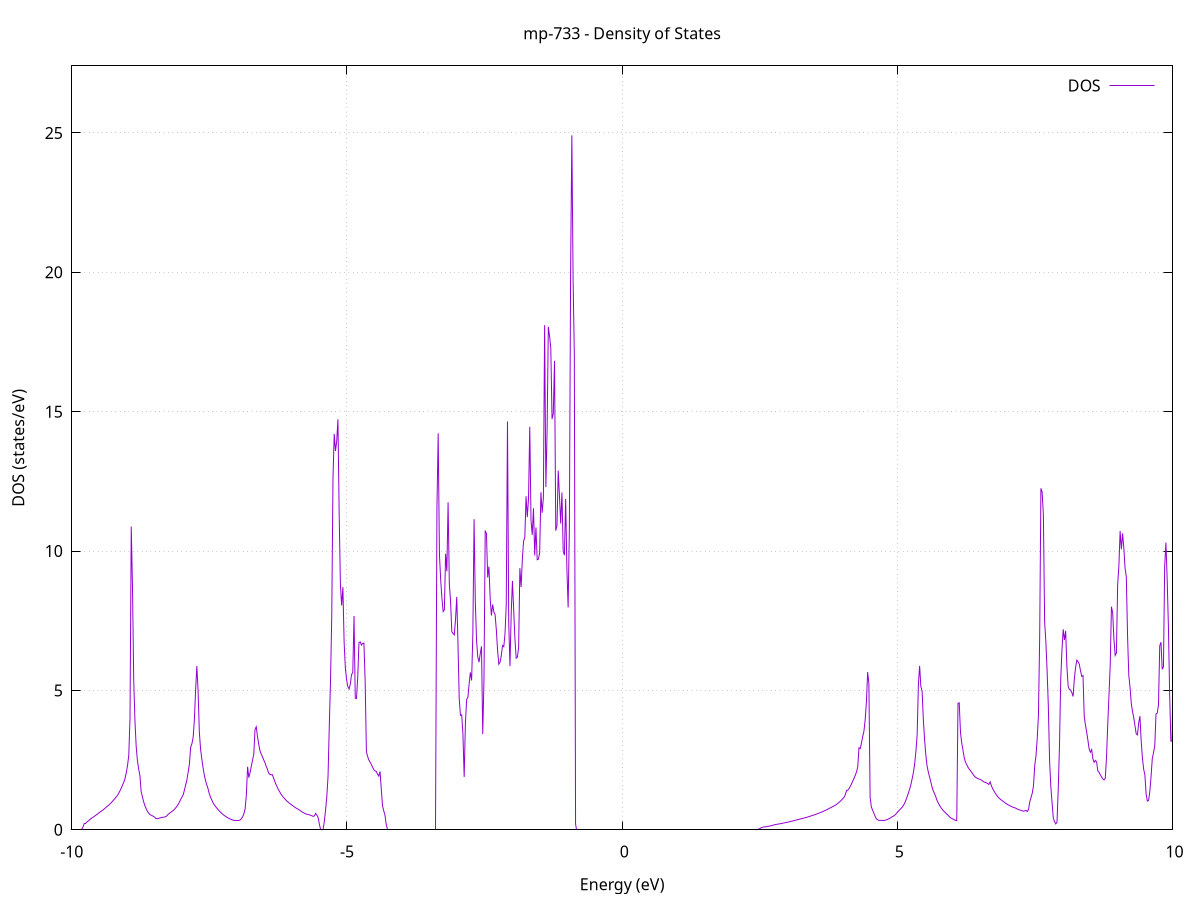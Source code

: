set title 'mp-733 - Density of States'
set xlabel 'Energy (eV)'
set ylabel 'DOS (states/eV)'
set grid
set xrange [-10:10]
set yrange [0:27.404]
set xzeroaxis lt -1
set terminal png size 800,600
set output 'mp-733_dos_gnuplot.png'
plot '-' using 1:2 with lines title 'DOS'
-26.078100 0.000000
-26.055600 0.000000
-26.033100 0.000000
-26.010600 0.000000
-25.988100 0.000000
-25.965600 0.000000
-25.943200 0.000000
-25.920700 0.000000
-25.898200 0.000000
-25.875700 0.000000
-25.853200 0.000000
-25.830700 0.000000
-25.808200 0.000000
-25.785700 0.000000
-25.763200 0.000000
-25.740800 0.000000
-25.718300 0.000000
-25.695800 0.000000
-25.673300 0.000000
-25.650800 0.000000
-25.628300 0.000000
-25.605800 0.000000
-25.583300 0.000000
-25.560900 0.000000
-25.538400 0.000000
-25.515900 0.000000
-25.493400 0.000000
-25.470900 0.000000
-25.448400 0.000000
-25.425900 0.000000
-25.403400 0.000000
-25.380900 0.000000
-25.358500 0.000000
-25.336000 0.000000
-25.313500 0.000000
-25.291000 0.000000
-25.268500 0.000000
-25.246000 0.000000
-25.223500 0.000000
-25.201000 0.000000
-25.178600 0.000000
-25.156100 0.000000
-25.133600 0.000000
-25.111100 0.000000
-25.088600 0.000000
-25.066100 0.000000
-25.043600 0.000000
-25.021100 0.000000
-24.998700 0.000000
-24.976200 0.000000
-24.953700 0.000000
-24.931200 0.000000
-24.908700 0.000000
-24.886200 0.000000
-24.863700 0.000000
-24.841200 0.000000
-24.818700 0.000000
-24.796300 0.000000
-24.773800 0.000000
-24.751300 0.000000
-24.728800 0.000000
-24.706300 0.000000
-24.683800 0.000000
-24.661300 0.000000
-24.638800 0.000000
-24.616400 0.000000
-24.593900 0.000000
-24.571400 0.000000
-24.548900 0.000000
-24.526400 0.000000
-24.503900 0.000000
-24.481400 0.000000
-24.458900 0.000000
-24.436400 0.000000
-24.414000 0.000000
-24.391500 0.000000
-24.369000 0.000000
-24.346500 0.000000
-24.324000 0.000000
-24.301500 0.000000
-24.279000 0.000000
-24.256500 0.000000
-24.234100 0.000000
-24.211600 0.000000
-24.189100 0.000000
-24.166600 0.000000
-24.144100 0.000000
-24.121600 0.000000
-24.099100 0.000000
-24.076600 0.000000
-24.054200 0.000000
-24.031700 442.647600
-24.009200 17.570200
-23.986700 29.011900
-23.964200 18.487600
-23.941700 9.175500
-23.919200 56.290500
-23.896700 16.304900
-23.874200 6.606600
-23.851800 29.076000
-23.829300 22.797300
-23.806800 10.382300
-23.784300 203.435500
-23.761800 91.160300
-23.739300 0.000000
-23.716800 0.000000
-23.694300 0.000000
-23.671900 57.936400
-23.649400 245.310800
-23.626900 108.009800
-23.604400 0.000000
-23.581900 0.000000
-23.559400 0.000000
-23.536900 0.000000
-23.514400 0.000000
-23.491900 0.000000
-23.469500 0.000000
-23.447000 0.000000
-23.424500 0.000000
-23.402000 0.000000
-23.379500 0.000000
-23.357000 0.000000
-23.334500 0.000000
-23.312000 0.000000
-23.289600 0.000000
-23.267100 0.000000
-23.244600 0.000000
-23.222100 0.000000
-23.199600 0.000000
-23.177100 0.000000
-23.154600 0.000000
-23.132100 0.000000
-23.109700 0.000000
-23.087200 0.000000
-23.064700 0.000000
-23.042200 0.000000
-23.019700 0.000000
-22.997200 0.000000
-22.974700 0.000000
-22.952200 0.000000
-22.929700 0.000000
-22.907300 0.000000
-22.884800 0.000000
-22.862300 0.000000
-22.839800 0.000000
-22.817300 0.000000
-22.794800 0.000000
-22.772300 0.000000
-22.749800 0.000000
-22.727400 0.000000
-22.704900 0.000000
-22.682400 0.000000
-22.659900 0.000000
-22.637400 0.000000
-22.614900 0.000000
-22.592400 0.000000
-22.569900 0.000000
-22.547400 0.000000
-22.525000 0.000000
-22.502500 0.000000
-22.480000 0.000000
-22.457500 0.000000
-22.435000 0.000000
-22.412500 0.000000
-22.390000 0.000000
-22.367500 0.000000
-22.345100 0.000000
-22.322600 0.000000
-22.300100 0.000000
-22.277600 0.000000
-22.255100 0.000000
-22.232600 0.000000
-22.210100 0.000000
-22.187600 0.000000
-22.165200 0.000000
-22.142700 0.000000
-22.120200 0.000000
-22.097700 0.000000
-22.075200 0.000000
-22.052700 0.000000
-22.030200 0.000000
-22.007700 0.000000
-21.985200 0.000000
-21.962800 0.000000
-21.940300 0.000000
-21.917800 0.000000
-21.895300 0.000000
-21.872800 0.000000
-21.850300 0.000000
-21.827800 0.000000
-21.805300 0.000000
-21.782900 0.000000
-21.760400 0.000000
-21.737900 0.000000
-21.715400 0.000000
-21.692900 0.000000
-21.670400 0.000000
-21.647900 0.000000
-21.625400 0.000000
-21.602900 0.000000
-21.580500 0.000000
-21.558000 0.000000
-21.535500 0.000000
-21.513000 0.000000
-21.490500 0.000000
-21.468000 0.000000
-21.445500 0.000000
-21.423000 0.000000
-21.400600 0.000000
-21.378100 0.000000
-21.355600 0.000000
-21.333100 0.000000
-21.310600 0.000000
-21.288100 0.000000
-21.265600 0.000000
-21.243100 0.000000
-21.220600 0.000000
-21.198200 0.000000
-21.175700 0.000000
-21.153200 0.000000
-21.130700 0.000000
-21.108200 0.000000
-21.085700 0.000000
-21.063200 0.000000
-21.040700 0.000000
-21.018300 0.000000
-20.995800 0.000000
-20.973300 0.000000
-20.950800 0.000000
-20.928300 0.000000
-20.905800 0.000000
-20.883300 0.000000
-20.860800 0.000000
-20.838400 0.000000
-20.815900 0.000000
-20.793400 0.000000
-20.770900 0.000000
-20.748400 0.000000
-20.725900 0.000000
-20.703400 0.000000
-20.680900 0.000000
-20.658400 0.000000
-20.636000 0.000000
-20.613500 0.000000
-20.591000 0.000000
-20.568500 0.000000
-20.546000 0.000000
-20.523500 0.000000
-20.501000 0.000000
-20.478500 0.000000
-20.456100 0.000000
-20.433600 0.000000
-20.411100 0.000000
-20.388600 0.000000
-20.366100 0.000000
-20.343600 0.000000
-20.321100 0.000000
-20.298600 0.000000
-20.276100 0.000000
-20.253700 0.000000
-20.231200 0.000000
-20.208700 0.000000
-20.186200 0.000000
-20.163700 0.000000
-20.141200 0.000000
-20.118700 0.000000
-20.096200 0.000000
-20.073800 0.000000
-20.051300 0.000000
-20.028800 0.000000
-20.006300 0.000000
-19.983800 0.000000
-19.961300 0.000000
-19.938800 0.000000
-19.916300 0.000000
-19.893900 0.000000
-19.871400 0.000000
-19.848900 0.000000
-19.826400 0.000000
-19.803900 0.000000
-19.781400 0.000000
-19.758900 0.000000
-19.736400 0.000000
-19.713900 0.000000
-19.691500 0.000000
-19.669000 0.000000
-19.646500 0.000000
-19.624000 0.000000
-19.601500 0.000000
-19.579000 0.000000
-19.556500 0.000000
-19.534000 0.000000
-19.511600 0.000000
-19.489100 0.000000
-19.466600 0.000000
-19.444100 0.005200
-19.421600 0.413000
-19.399100 0.526300
-19.376600 0.732000
-19.354100 0.863100
-19.331600 0.959100
-19.309200 1.084100
-19.286700 1.219900
-19.264200 1.318200
-19.241700 1.415900
-19.219200 1.514900
-19.196700 1.638400
-19.174200 1.768700
-19.151700 1.881900
-19.129300 1.993900
-19.106800 2.127900
-19.084300 2.272600
-19.061800 2.428700
-19.039300 2.604200
-19.016800 2.820200
-18.994300 3.257000
-18.971800 3.527600
-18.949400 3.817000
-18.926900 4.280300
-18.904400 4.888200
-18.881900 6.909500
-18.859400 6.744400
-18.836900 7.564800
-18.814400 9.106800
-18.791900 5.798000
-18.769400 3.457800
-18.747000 1.493300
-18.724500 1.048800
-18.702000 0.862300
-18.679500 0.813000
-18.657000 0.838900
-18.634500 0.895000
-18.612000 0.958700
-18.589500 1.050100
-18.567100 1.172700
-18.544600 1.305500
-18.522100 1.454400
-18.499600 1.650000
-18.477100 1.944800
-18.454600 2.291200
-18.432100 2.827400
-18.409600 3.319000
-18.387100 4.044000
-18.364700 5.268000
-18.342200 7.876400
-18.319700 11.648100
-18.297200 7.197000
-18.274700 4.633100
-18.252200 3.628700
-18.229700 3.083800
-18.207200 2.385400
-18.184800 2.028500
-18.162300 1.746300
-18.139800 1.492800
-18.117300 1.290200
-18.094800 1.165100
-18.072300 1.081100
-18.049800 0.977500
-18.027300 0.841900
-18.004900 0.772600
-17.982400 0.701200
-17.959900 0.661300
-17.937400 0.656500
-17.914900 0.688200
-17.892400 1.010200
-17.869900 1.134700
-17.847400 1.464700
-17.824900 2.061000
-17.802500 3.931500
-17.780000 5.283700
-17.757500 11.260600
-17.735000 13.403800
-17.712500 5.889500
-17.690000 4.236000
-17.667500 3.529100
-17.645000 3.044100
-17.622600 2.666800
-17.600100 2.416200
-17.577600 2.223700
-17.555100 2.054500
-17.532600 1.897600
-17.510100 1.766200
-17.487600 1.664100
-17.465100 1.565800
-17.442600 1.470200
-17.420200 1.379700
-17.397700 1.295200
-17.375200 1.212600
-17.352700 1.133300
-17.330200 1.061900
-17.307700 1.008400
-17.285200 0.972200
-17.262700 0.905300
-17.240300 0.854000
-17.217800 0.787300
-17.195300 0.755100
-17.172800 7.562900
-17.150300 39.274800
-17.127800 20.082500
-17.105300 29.170300
-17.082800 42.255000
-17.060300 22.277200
-17.037900 25.360400
-17.015400 25.715200
-16.992900 21.921400
-16.970400 11.256300
-16.947900 5.421800
-16.925400 2.464900
-16.902900 0.000000
-16.880400 0.000000
-16.858000 0.000000
-16.835500 0.000000
-16.813000 0.000000
-16.790500 0.000000
-16.768000 0.000000
-16.745500 0.000000
-16.723000 0.000000
-16.700500 0.000000
-16.678100 0.000000
-16.655600 0.000000
-16.633100 0.000000
-16.610600 0.000000
-16.588100 0.000000
-16.565600 0.000000
-16.543100 0.000000
-16.520600 0.000000
-16.498100 0.000000
-16.475700 0.000000
-16.453200 0.000000
-16.430700 0.000000
-16.408200 0.000000
-16.385700 0.000000
-16.363200 0.000000
-16.340700 0.000000
-16.318200 0.000000
-16.295800 0.000000
-16.273300 0.000000
-16.250800 0.000000
-16.228300 0.000000
-16.205800 0.000000
-16.183300 0.000000
-16.160800 0.000000
-16.138300 0.000000
-16.115800 0.000000
-16.093400 0.000000
-16.070900 0.000000
-16.048400 0.000000
-16.025900 0.000000
-16.003400 0.000000
-15.980900 0.000000
-15.958400 0.000000
-15.935900 0.000000
-15.913500 0.000000
-15.891000 0.000000
-15.868500 0.000000
-15.846000 0.000000
-15.823500 0.000000
-15.801000 0.000000
-15.778500 0.000000
-15.756000 0.000000
-15.733600 0.000000
-15.711100 0.000000
-15.688600 0.000000
-15.666100 0.000000
-15.643600 0.000000
-15.621100 0.000000
-15.598600 0.000000
-15.576100 0.000000
-15.553600 0.000000
-15.531200 0.000000
-15.508700 0.000000
-15.486200 0.000000
-15.463700 0.000000
-15.441200 0.000000
-15.418700 0.000000
-15.396200 0.000000
-15.373700 0.000000
-15.351300 0.000000
-15.328800 0.000000
-15.306300 0.000000
-15.283800 0.000000
-15.261300 0.000000
-15.238800 0.000000
-15.216300 0.000000
-15.193800 0.000000
-15.171300 0.000000
-15.148900 0.000000
-15.126400 0.000000
-15.103900 0.000000
-15.081400 0.000000
-15.058900 0.000000
-15.036400 0.000000
-15.013900 0.000000
-14.991400 0.000000
-14.969000 0.000000
-14.946500 0.000000
-14.924000 0.000000
-14.901500 0.000000
-14.879000 0.000000
-14.856500 0.000000
-14.834000 0.000000
-14.811500 0.000000
-14.789100 0.000000
-14.766600 0.000000
-14.744100 0.000000
-14.721600 0.000000
-14.699100 0.000000
-14.676600 0.000000
-14.654100 0.000000
-14.631600 0.000000
-14.609100 0.000000
-14.586700 0.000000
-14.564200 0.000000
-14.541700 0.000000
-14.519200 0.000000
-14.496700 0.000000
-14.474200 0.000000
-14.451700 0.000000
-14.429200 0.000000
-14.406800 0.000000
-14.384300 0.000000
-14.361800 0.000000
-14.339300 0.000000
-14.316800 0.000000
-14.294300 0.000000
-14.271800 0.000000
-14.249300 0.000000
-14.226800 0.000000
-14.204400 0.000000
-14.181900 0.000000
-14.159400 0.000000
-14.136900 0.000000
-14.114400 0.000000
-14.091900 0.000000
-14.069400 0.000000
-14.046900 0.000000
-14.024500 0.000000
-14.002000 0.000000
-13.979500 0.000000
-13.957000 0.000000
-13.934500 0.000000
-13.912000 0.000000
-13.889500 0.000000
-13.867000 0.000000
-13.844500 0.000000
-13.822100 0.000000
-13.799600 0.000000
-13.777100 0.000000
-13.754600 0.000000
-13.732100 0.000000
-13.709600 0.000000
-13.687100 0.000000
-13.664600 0.000000
-13.642200 0.000000
-13.619700 0.000000
-13.597200 0.000000
-13.574700 0.000000
-13.552200 0.000000
-13.529700 0.000000
-13.507200 0.000000
-13.484700 0.000000
-13.462300 0.000000
-13.439800 0.000000
-13.417300 0.000000
-13.394800 0.000000
-13.372300 0.000000
-13.349800 0.000000
-13.327300 0.000000
-13.304800 0.000000
-13.282300 0.000000
-13.259900 0.000000
-13.237400 0.000000
-13.214900 0.000000
-13.192400 0.000000
-13.169900 0.000000
-13.147400 0.000000
-13.124900 0.000000
-13.102400 0.000000
-13.080000 0.000000
-13.057500 0.000000
-13.035000 0.000000
-13.012500 0.000000
-12.990000 0.000000
-12.967500 0.000000
-12.945000 0.000000
-12.922500 0.000000
-12.900000 0.000000
-12.877600 0.000000
-12.855100 0.000000
-12.832600 0.000000
-12.810100 0.000000
-12.787600 0.000000
-12.765100 0.000000
-12.742600 0.000000
-12.720100 0.000000
-12.697700 0.000000
-12.675200 0.000000
-12.652700 0.000000
-12.630200 0.000000
-12.607700 0.000000
-12.585200 0.000000
-12.562700 0.000000
-12.540200 0.000000
-12.517800 0.000000
-12.495300 0.000000
-12.472800 0.000000
-12.450300 0.000000
-12.427800 0.000000
-12.405300 0.000000
-12.382800 0.000000
-12.360300 0.000000
-12.337800 0.000000
-12.315400 0.000000
-12.292900 0.000000
-12.270400 0.000000
-12.247900 0.000000
-12.225400 0.000000
-12.202900 0.000000
-12.180400 0.000000
-12.157900 0.000000
-12.135500 0.000000
-12.113000 0.000000
-12.090500 0.000000
-12.068000 0.000000
-12.045500 0.000000
-12.023000 0.000000
-12.000500 0.000000
-11.978000 0.000000
-11.955500 0.000000
-11.933100 0.000000
-11.910600 0.000000
-11.888100 0.000000
-11.865600 0.000000
-11.843100 0.000000
-11.820600 0.000000
-11.798100 0.000000
-11.775600 0.000000
-11.753200 0.000000
-11.730700 0.000000
-11.708200 0.000000
-11.685700 0.000000
-11.663200 0.000000
-11.640700 0.000000
-11.618200 0.000000
-11.595700 0.000000
-11.573300 0.000000
-11.550800 0.000000
-11.528300 0.000000
-11.505800 0.000000
-11.483300 0.000000
-11.460800 0.000000
-11.438300 0.000000
-11.415800 0.000000
-11.393300 0.000000
-11.370900 0.000000
-11.348400 0.000000
-11.325900 0.000000
-11.303400 0.000000
-11.280900 0.000000
-11.258400 0.000000
-11.235900 0.000000
-11.213400 0.000000
-11.191000 0.000000
-11.168500 0.000000
-11.146000 0.000000
-11.123500 0.000000
-11.101000 0.000000
-11.078500 0.000000
-11.056000 0.000000
-11.033500 0.000000
-11.011000 0.000000
-10.988600 0.000000
-10.966100 0.000000
-10.943600 0.000000
-10.921100 0.000000
-10.898600 0.000000
-10.876100 0.000000
-10.853600 0.000000
-10.831100 0.000000
-10.808700 0.000000
-10.786200 0.000000
-10.763700 0.000000
-10.741200 0.000000
-10.718700 0.000000
-10.696200 0.000000
-10.673700 0.000000
-10.651200 0.000000
-10.628800 0.000000
-10.606300 0.000000
-10.583800 0.000000
-10.561300 0.000000
-10.538800 0.000000
-10.516300 0.000000
-10.493800 0.000000
-10.471300 0.000000
-10.448800 0.000000
-10.426400 0.000000
-10.403900 0.000000
-10.381400 0.000000
-10.358900 0.000000
-10.336400 0.000000
-10.313900 0.000000
-10.291400 0.000000
-10.268900 0.000000
-10.246500 0.000000
-10.224000 0.000000
-10.201500 0.000000
-10.179000 0.000000
-10.156500 0.000000
-10.134000 0.000000
-10.111500 0.000000
-10.089000 0.000000
-10.066500 0.000000
-10.044100 0.000000
-10.021600 0.000000
-9.999100 0.000000
-9.976600 0.000000
-9.954100 0.000000
-9.931600 0.000000
-9.909100 0.000000
-9.886600 0.000000
-9.864200 0.000000
-9.841700 0.000000
-9.819200 0.012200
-9.796700 0.099500
-9.774200 0.223700
-9.751700 0.221900
-9.729200 0.273200
-9.706700 0.308100
-9.684200 0.343900
-9.661800 0.386400
-9.639300 0.417900
-9.616800 0.445400
-9.594300 0.476900
-9.571800 0.509300
-9.549300 0.540900
-9.526800 0.575600
-9.504300 0.610500
-9.481900 0.645600
-9.459400 0.670100
-9.436900 0.704300
-9.414400 0.742300
-9.391900 0.779700
-9.369400 0.818900
-9.346900 0.855000
-9.324400 0.890900
-9.302000 0.932500
-9.279500 0.980700
-9.257000 1.031600
-9.234500 1.080900
-9.212000 1.131300
-9.189500 1.184900
-9.167000 1.240900
-9.144500 1.318600
-9.122000 1.408000
-9.099600 1.503000
-9.077100 1.604000
-9.054600 1.713900
-9.032100 1.845500
-9.009600 2.047300
-8.987100 2.312400
-8.964600 2.668900
-8.942100 4.006000
-8.919700 10.877200
-8.897200 8.713700
-8.874700 5.359300
-8.852200 3.888700
-8.829700 2.980900
-8.807200 2.474800
-8.784700 2.175700
-8.762200 1.944800
-8.739700 1.370800
-8.717300 1.189600
-8.694800 1.008800
-8.672300 0.868700
-8.649800 0.759100
-8.627300 0.670400
-8.604800 0.601000
-8.582300 0.547700
-8.559800 0.525900
-8.537400 0.502400
-8.514900 0.477300
-8.492400 0.447700
-8.469900 0.402000
-8.447400 0.401400
-8.424900 0.408400
-8.402400 0.421600
-8.379900 0.432900
-8.357500 0.443300
-8.335000 0.452000
-8.312500 0.460300
-8.290000 0.469900
-8.267500 0.511200
-8.245000 0.560400
-8.222500 0.596400
-8.200000 0.629000
-8.177500 0.660800
-8.155100 0.693800
-8.132600 0.737700
-8.110100 0.789100
-8.087600 0.848000
-8.065100 0.916100
-8.042600 1.000200
-8.020100 1.092500
-7.997600 1.177700
-7.975200 1.260100
-7.952700 1.429600
-7.930200 1.611200
-7.907700 1.801200
-7.885200 2.073300
-7.862700 2.366100
-7.840200 2.959300
-7.817700 3.083700
-7.795200 3.309900
-7.772800 3.927700
-7.750300 5.014700
-7.727800 5.875300
-7.705300 4.991700
-7.682800 3.517900
-7.660300 2.899400
-7.637800 2.542500
-7.615300 2.229400
-7.592900 1.968000
-7.570400 1.768700
-7.547900 1.616800
-7.525400 1.479800
-7.502900 1.304300
-7.480400 1.174600
-7.457900 1.076400
-7.435400 0.975800
-7.413000 0.903100
-7.390500 0.842000
-7.368000 0.784600
-7.345500 0.732100
-7.323000 0.682400
-7.300500 0.635200
-7.278000 0.591600
-7.255500 0.551600
-7.233000 0.517300
-7.210600 0.487600
-7.188100 0.459000
-7.165600 0.431700
-7.143100 0.406800
-7.120600 0.384400
-7.098100 0.366000
-7.075600 0.350100
-7.053100 0.337100
-7.030700 0.336600
-7.008200 0.330600
-6.985700 0.329700
-6.963200 0.334700
-6.940700 0.353800
-6.918200 0.396900
-6.895700 0.466900
-6.873200 0.573300
-6.850700 0.748300
-6.828300 1.243000
-6.805800 2.259200
-6.783300 1.869400
-6.760800 2.053300
-6.738300 2.279600
-6.715800 2.500900
-6.693300 2.705300
-6.670800 3.597900
-6.648400 3.693600
-6.625900 3.342400
-6.603400 3.069400
-6.580900 2.833900
-6.558400 2.718300
-6.535900 2.618000
-6.513400 2.510100
-6.490900 2.414100
-6.468500 2.274800
-6.446000 2.181300
-6.423500 2.035300
-6.401000 1.987600
-6.378500 1.970800
-6.356000 1.978300
-6.333500 1.853500
-6.311000 1.737300
-6.288500 1.623000
-6.266100 1.525500
-6.243600 1.437900
-6.221100 1.357300
-6.198600 1.280700
-6.176100 1.215600
-6.153600 1.163800
-6.131100 1.114800
-6.108600 1.063700
-6.086200 1.021700
-6.063700 0.984000
-6.041200 0.947500
-6.018700 0.912200
-5.996200 0.878500
-5.973700 0.846400
-5.951200 0.815000
-5.928700 0.783400
-5.906200 0.757700
-5.883800 0.735000
-5.861300 0.704100
-5.838800 0.673600
-5.816300 0.644200
-5.793800 0.616000
-5.771300 0.591500
-5.748800 0.570700
-5.726300 0.553800
-5.703900 0.551200
-5.681400 0.535400
-5.658900 0.519100
-5.636400 0.501400
-5.613900 0.482100
-5.591400 0.498400
-5.568900 0.587900
-5.546400 0.527700
-5.523900 0.437900
-5.501500 0.198300
-5.479000 0.013500
-5.456500 0.000000
-5.434000 0.007500
-5.411500 0.300100
-5.389000 0.706100
-5.366500 1.185300
-5.344000 1.913600
-5.321600 3.692600
-5.299100 5.334700
-5.276600 7.659700
-5.254100 12.606800
-5.231600 14.200900
-5.209100 13.588700
-5.186600 13.939200
-5.164100 14.725500
-5.141700 11.334700
-5.119200 8.797000
-5.096700 8.048100
-5.074200 8.703000
-5.051700 6.719000
-5.029200 5.797900
-5.006700 5.379700
-4.984200 5.138200
-4.961700 5.050700
-4.939300 5.225200
-4.916800 5.566200
-4.894300 5.641500
-4.871800 7.670300
-4.849300 4.715600
-4.826800 4.711400
-4.804300 5.479400
-4.781800 6.717500
-4.759400 6.742400
-4.736900 6.622100
-4.714400 6.688700
-4.691900 6.697000
-4.669400 5.314800
-4.646900 2.803500
-4.624400 2.628200
-4.601900 2.500200
-4.579400 2.424700
-4.557000 2.343900
-4.534500 2.243000
-4.512000 2.156100
-4.489500 2.110300
-4.467000 2.092600
-4.444500 1.993400
-4.422000 1.924700
-4.399500 2.090200
-4.377100 1.478200
-4.354600 0.867400
-4.332100 0.682900
-4.309600 0.526800
-4.287100 0.194300
-4.264600 0.016600
-4.242100 0.000000
-4.219600 0.000000
-4.197200 0.000000
-4.174700 0.000000
-4.152200 0.000000
-4.129700 0.000000
-4.107200 0.000000
-4.084700 0.000000
-4.062200 0.000000
-4.039700 0.000000
-4.017200 0.000000
-3.994800 0.000000
-3.972300 0.000000
-3.949800 0.000000
-3.927300 0.000000
-3.904800 0.000000
-3.882300 0.000000
-3.859800 0.000000
-3.837300 0.000000
-3.814900 0.000000
-3.792400 0.000000
-3.769900 0.000000
-3.747400 0.000000
-3.724900 0.000000
-3.702400 0.000000
-3.679900 0.000000
-3.657400 0.000000
-3.634900 0.000000
-3.612500 0.000000
-3.590000 0.000000
-3.567500 0.000000
-3.545000 0.000000
-3.522500 0.000000
-3.500000 0.000000
-3.477500 0.000000
-3.455000 0.000000
-3.432600 0.000000
-3.410100 0.000000
-3.387600 0.000000
-3.365100 11.551800
-3.342600 14.221700
-3.320100 9.890900
-3.297600 8.976700
-3.275100 8.319300
-3.252700 7.827700
-3.230200 7.895100
-3.207700 9.901800
-3.185200 9.270800
-3.162700 11.747800
-3.140200 8.844000
-3.117700 8.190800
-3.095200 7.104600
-3.072700 7.040100
-3.050300 6.992300
-3.027800 7.526000
-3.005300 8.353800
-2.982800 6.664900
-2.960300 4.695200
-2.937800 4.104400
-2.915300 4.123800
-2.892800 3.426700
-2.870400 1.896400
-2.847900 3.829200
-2.825400 4.676600
-2.802900 4.748700
-2.780400 5.234100
-2.757900 5.646900
-2.735400 5.355100
-2.712900 6.996900
-2.690400 11.141700
-2.668000 8.213300
-2.645500 6.790400
-2.623000 6.195000
-2.600500 6.012400
-2.578000 6.320600
-2.555500 6.580600
-2.533000 3.430600
-2.510500 5.377500
-2.488100 10.735600
-2.465600 10.620100
-2.443100 9.051800
-2.420600 9.442900
-2.398100 8.299400
-2.375600 7.687100
-2.353100 8.083700
-2.330600 7.812700
-2.308200 7.711100
-2.285700 7.162600
-2.263200 6.431100
-2.240700 5.938100
-2.218200 6.012200
-2.195700 6.248800
-2.173200 6.612400
-2.150700 6.567500
-2.128200 7.042800
-2.105800 8.084800
-2.083300 14.643800
-2.060800 7.425400
-2.038300 5.871500
-2.015800 7.755400
-1.993300 8.927300
-1.970800 7.889100
-1.948300 6.858200
-1.925900 6.157300
-1.903400 6.194400
-1.880900 6.535400
-1.858400 9.384600
-1.835900 8.709100
-1.813400 9.705100
-1.790900 10.354500
-1.768400 10.498700
-1.745900 11.963700
-1.723500 11.219800
-1.701000 11.888700
-1.678500 14.456300
-1.656000 11.107200
-1.633500 10.579700
-1.611000 11.531300
-1.588500 9.842000
-1.566000 10.843100
-1.543600 9.686900
-1.521100 9.706400
-1.498600 9.941000
-1.476100 12.107800
-1.453600 11.370100
-1.431100 11.910800
-1.408600 18.100100
-1.386100 12.296900
-1.363600 14.318900
-1.341200 18.040500
-1.318700 17.705700
-1.296200 17.273300
-1.273700 14.735500
-1.251200 14.926600
-1.228700 16.820700
-1.206200 10.729500
-1.183700 10.919400
-1.161300 12.885900
-1.138800 11.963800
-1.116300 10.987400
-1.093800 12.098800
-1.071300 9.988200
-1.048800 9.850100
-1.026300 11.865900
-1.003800 9.349500
-0.981400 7.975600
-0.958900 10.828900
-0.936400 19.974700
-0.913900 24.912900
-0.891400 19.749300
-0.868900 17.077400
-0.846400 0.204500
-0.823900 0.000000
-0.801400 0.000000
-0.779000 0.000000
-0.756500 0.000000
-0.734000 0.000000
-0.711500 0.000000
-0.689000 0.000000
-0.666500 0.000000
-0.644000 0.000000
-0.621500 0.000000
-0.599100 0.000000
-0.576600 0.000000
-0.554100 0.000000
-0.531600 0.000000
-0.509100 0.000000
-0.486600 0.000000
-0.464100 0.000000
-0.441600 0.000000
-0.419100 0.000000
-0.396700 0.000000
-0.374200 0.000000
-0.351700 0.000000
-0.329200 0.000000
-0.306700 0.000000
-0.284200 0.000000
-0.261700 0.000000
-0.239200 0.000000
-0.216800 0.000000
-0.194300 0.000000
-0.171800 0.000000
-0.149300 0.000000
-0.126800 0.000000
-0.104300 0.000000
-0.081800 0.000000
-0.059300 0.000000
-0.036900 0.000000
-0.014400 0.000000
0.008100 0.000000
0.030600 0.000000
0.053100 0.000000
0.075600 0.000000
0.098100 0.000000
0.120600 0.000000
0.143100 0.000000
0.165500 0.000000
0.188000 0.000000
0.210500 0.000000
0.233000 0.000000
0.255500 0.000000
0.278000 0.000000
0.300500 0.000000
0.323000 0.000000
0.345400 0.000000
0.367900 0.000000
0.390400 0.000000
0.412900 0.000000
0.435400 0.000000
0.457900 0.000000
0.480400 0.000000
0.502900 0.000000
0.525400 0.000000
0.547800 0.000000
0.570300 0.000000
0.592800 0.000000
0.615300 0.000000
0.637800 0.000000
0.660300 0.000000
0.682800 0.000000
0.705300 0.000000
0.727700 0.000000
0.750200 0.000000
0.772700 0.000000
0.795200 0.000000
0.817700 0.000000
0.840200 0.000000
0.862700 0.000000
0.885200 0.000000
0.907600 0.000000
0.930100 0.000000
0.952600 0.000000
0.975100 0.000000
0.997600 0.000000
1.020100 0.000000
1.042600 0.000000
1.065100 0.000000
1.087600 0.000000
1.110000 0.000000
1.132500 0.000000
1.155000 0.000000
1.177500 0.000000
1.200000 0.000000
1.222500 0.000000
1.245000 0.000000
1.267500 0.000000
1.289900 0.000000
1.312400 0.000000
1.334900 0.000000
1.357400 0.000000
1.379900 0.000000
1.402400 0.000000
1.424900 0.000000
1.447400 0.000000
1.469900 0.000000
1.492300 0.000000
1.514800 0.000000
1.537300 0.000000
1.559800 0.000000
1.582300 0.000000
1.604800 0.000000
1.627300 0.000000
1.649800 0.000000
1.672200 0.000000
1.694700 0.000000
1.717200 0.000000
1.739700 0.000000
1.762200 0.000000
1.784700 0.000000
1.807200 0.000000
1.829700 0.000000
1.852100 0.000000
1.874600 0.000000
1.897100 0.000000
1.919600 0.000000
1.942100 0.000000
1.964600 0.000000
1.987100 0.000000
2.009600 0.000000
2.032100 0.000000
2.054500 0.000000
2.077000 0.000000
2.099500 0.000000
2.122000 0.000000
2.144500 0.000000
2.167000 0.000000
2.189500 0.000000
2.212000 0.000000
2.234400 0.000000
2.256900 0.000000
2.279400 0.000000
2.301900 0.000000
2.324400 0.000000
2.346900 0.000000
2.369400 0.000000
2.391900 0.000000
2.414400 0.000000
2.436800 0.002300
2.459300 0.010500
2.481800 0.024700
2.504300 0.044800
2.526800 0.070800
2.549300 0.090100
2.571800 0.099600
2.594300 0.105500
2.616700 0.107700
2.639200 0.114800
2.661700 0.125300
2.684200 0.136000
2.706700 0.147100
2.729200 0.158500
2.751700 0.170200
2.774200 0.181600
2.796700 0.191500
2.819100 0.199600
2.841600 0.206400
2.864100 0.213700
2.886600 0.222500
2.909100 0.231600
2.931600 0.241000
2.954100 0.250500
2.976600 0.260100
2.999000 0.269700
3.021500 0.279300
3.044000 0.289000
3.066500 0.299200
3.089000 0.310200
3.111500 0.322100
3.134000 0.334200
3.156500 0.346500
3.178900 0.358200
3.201400 0.369400
3.223900 0.380200
3.246400 0.391400
3.268900 0.402600
3.291400 0.413800
3.313900 0.425100
3.336400 0.436500
3.358900 0.449100
3.381300 0.464000
3.403800 0.478300
3.426300 0.492800
3.448800 0.507400
3.471300 0.522100
3.493800 0.537000
3.516300 0.552500
3.538800 0.568900
3.561200 0.585800
3.583700 0.602600
3.606200 0.619200
3.628700 0.636900
3.651200 0.657000
3.673700 0.678200
3.696200 0.700000
3.718700 0.721900
3.741200 0.744000
3.763600 0.766600
3.786100 0.789400
3.808600 0.812600
3.831100 0.836200
3.853600 0.860300
3.876100 0.885000
3.898600 0.912700
3.921100 0.949500
3.943500 0.988700
3.966000 1.029500
3.988500 1.072300
4.011000 1.118100
4.033500 1.166900
4.056000 1.266000
4.078500 1.410100
4.101000 1.422900
4.123400 1.481200
4.145900 1.559400
4.168400 1.649300
4.190900 1.751400
4.213400 1.851200
4.235900 1.954700
4.258400 2.075300
4.280900 2.252600
4.303400 2.942300
4.325800 2.913600
4.348300 3.100900
4.370800 3.346500
4.393300 3.534900
4.415800 3.941900
4.438300 4.581100
4.460800 5.657300
4.483300 5.241900
4.505700 1.166700
4.528200 0.819300
4.550700 0.704000
4.573200 0.593200
4.595700 0.490200
4.618200 0.398500
4.640700 0.357500
4.663200 0.340600
4.685700 0.335100
4.708100 0.339800
4.730600 0.335400
4.753100 0.331500
4.775600 0.340700
4.798100 0.354300
4.820600 0.371600
4.843100 0.392400
4.865600 0.416200
4.888000 0.442300
4.910500 0.470600
4.933000 0.493100
4.955500 0.528100
4.978000 0.570700
5.000500 0.622700
5.023000 0.674500
5.045500 0.722300
5.067900 0.768300
5.090400 0.815700
5.112900 0.882100
5.135400 0.966000
5.157900 1.074900
5.180400 1.200500
5.202900 1.331000
5.225400 1.465100
5.247900 1.635200
5.270300 1.838800
5.292800 2.060400
5.315300 2.363700
5.337800 2.815800
5.360300 3.397700
5.382800 5.210800
5.405300 5.882300
5.427800 5.134000
5.450200 4.977800
5.472700 3.948900
5.495200 3.240100
5.517700 2.693100
5.540200 2.293700
5.562700 2.074900
5.585200 1.897100
5.607700 1.723600
5.630200 1.539200
5.652600 1.400900
5.675100 1.297300
5.697600 1.190500
5.720100 1.061600
5.742600 0.967300
5.765100 0.882900
5.787600 0.810100
5.810100 0.747800
5.832500 0.695800
5.855000 0.648600
5.877500 0.603800
5.900000 0.561400
5.922500 0.520600
5.945000 0.469600
5.967500 0.430100
5.990000 0.405900
6.012400 0.382100
6.034900 0.358100
6.057400 0.338300
6.079900 0.327600
6.102400 4.535100
6.124900 4.554100
6.147400 3.503900
6.169900 3.116600
6.192400 2.862800
6.214800 2.599300
6.237300 2.427600
6.259800 2.344900
6.282300 2.249500
6.304800 2.180100
6.327300 2.127400
6.349800 2.063000
6.372300 1.999600
6.394700 1.938300
6.417200 1.892500
6.439700 1.862900
6.462200 1.839100
6.484700 1.820700
6.507200 1.803000
6.529700 1.779900
6.552200 1.749600
6.574700 1.716500
6.597100 1.699600
6.619600 1.682300
6.642100 1.655400
6.664600 1.625500
6.687100 1.717800
6.709600 1.576900
6.732100 1.477200
6.754600 1.396200
6.777000 1.321800
6.799500 1.254400
6.822000 1.195000
6.844500 1.146300
6.867000 1.103100
6.889500 1.069200
6.912000 1.034200
6.934500 1.000500
6.957000 0.968300
6.979400 0.938100
7.001900 0.909900
7.024400 0.883700
7.046900 0.860000
7.069400 0.838100
7.091900 0.817000
7.114400 0.799300
7.136900 0.787900
7.159300 0.766100
7.181800 0.742500
7.204300 0.722100
7.226800 0.710700
7.249300 0.694600
7.271800 0.678700
7.294300 0.664600
7.316800 0.679300
7.339200 0.693100
7.361700 0.654800
7.384200 0.728000
7.406700 1.002000
7.429200 1.154000
7.451700 1.314700
7.474200 1.581500
7.496700 2.300700
7.519200 2.642300
7.541600 3.263800
7.564100 4.102600
7.586600 6.910200
7.609100 12.249300
7.631600 12.112100
7.654100 11.284900
7.676600 7.464400
7.699100 6.740700
7.721500 5.706500
7.744000 4.437800
7.766500 2.489200
7.789000 1.555400
7.811500 0.984600
7.834000 0.422300
7.856500 0.296300
7.879000 0.210800
7.901500 0.275000
7.923900 1.465300
7.946400 3.011200
7.968900 5.389000
7.991400 6.440200
8.013900 7.191900
8.036400 6.808100
8.058900 7.134400
8.081400 5.843900
8.103800 5.154700
8.126300 5.027300
8.148800 5.014500
8.171300 4.916100
8.193800 4.783200
8.216300 5.410400
8.238800 5.817800
8.261300 6.082500
8.283700 6.026500
8.306200 5.940800
8.328700 5.705800
8.351200 5.504400
8.373700 5.533200
8.396200 4.072800
8.418700 3.754000
8.441200 3.496300
8.463700 3.202600
8.486100 2.888400
8.508600 2.781500
8.531100 2.875700
8.553600 2.551200
8.576100 2.420900
8.598600 2.487300
8.621100 2.432300
8.643600 2.110200
8.666000 2.061000
8.688500 1.972000
8.711000 1.894500
8.733500 1.827300
8.756000 1.790500
8.778500 1.845900
8.801000 2.596700
8.823500 3.777100
8.846000 4.836500
8.868400 5.904400
8.890900 8.001500
8.913400 7.771800
8.935900 6.831800
8.958400 6.253800
8.980900 6.339900
9.003400 8.783500
9.025900 9.478500
9.048300 10.718000
9.070800 10.062900
9.093300 10.631800
9.115800 10.106400
9.138300 9.380100
9.160800 9.078200
9.183300 6.959300
9.205800 5.543100
9.228200 5.119500
9.250700 4.541400
9.273200 4.241000
9.295700 4.029600
9.318200 3.729700
9.340700 3.440700
9.363200 3.405900
9.385700 3.826000
9.408200 4.075400
9.430600 3.203600
9.453100 2.584800
9.475600 2.180100
9.498100 1.971600
9.520600 1.277500
9.543100 1.028700
9.565600 1.053600
9.588100 1.367400
9.610500 1.909300
9.633000 2.561700
9.655500 2.768800
9.678000 3.013900
9.700500 4.160500
9.723000 4.187400
9.745500 4.490900
9.768000 6.599300
9.790500 6.727700
9.812900 5.756100
9.835400 5.842200
9.857900 9.466300
9.880400 10.300600
9.902900 9.000800
9.925400 7.321700
9.947900 4.908700
9.970400 3.179800
9.992800 3.178500
10.015300 6.352700
10.037800 8.186200
10.060300 12.385700
10.082800 10.352300
10.105300 10.722500
10.127800 9.751600
10.150300 7.689500
10.172800 6.299300
10.195200 5.465900
10.217700 5.756300
10.240200 6.089100
10.262700 7.374500
10.285200 10.666700
10.307700 9.228400
10.330200 10.207800
10.352700 12.481800
10.375100 11.869900
10.397600 14.062800
10.420100 13.233200
10.442600 10.587500
10.465100 7.483200
10.487600 8.999300
10.510100 16.015600
10.532600 8.234700
10.555000 7.213200
10.577500 6.357100
10.600000 6.386100
10.622500 7.302800
10.645000 5.955100
10.667500 1.244600
10.690000 0.506800
10.712500 0.564600
10.735000 0.538500
10.757400 0.534500
10.779900 0.566700
10.802400 0.603800
10.824900 0.641300
10.847400 0.678700
10.869900 0.713600
10.892400 0.749900
10.914900 0.794100
10.937300 0.843200
10.959800 0.897200
10.982300 0.936800
11.004800 0.981700
11.027300 1.027500
11.049800 1.084800
11.072300 1.159800
11.094800 1.255400
11.117300 1.368000
11.139700 1.485400
11.162200 1.612500
11.184700 1.790000
11.207200 2.088800
11.229700 2.374100
11.252200 2.854300
11.274700 3.715200
11.297200 4.311000
11.319600 5.047400
11.342100 5.620500
11.364600 5.174300
11.387100 4.443700
11.409600 4.123200
11.432100 3.990500
11.454600 3.488700
11.477100 3.154700
11.499500 2.527700
11.522000 2.002000
11.544500 1.707300
11.567000 1.435400
11.589500 1.236300
11.612000 0.997100
11.634500 0.798300
11.657000 0.688400
11.679500 0.591500
11.701900 0.503500
11.724400 0.437100
11.746900 0.376700
11.769400 0.322200
11.791900 0.276400
11.814400 0.243500
11.836900 0.208700
11.859400 0.171600
11.881800 0.142300
11.904300 0.162200
11.926800 0.085500
11.949300 0.008000
11.971800 0.018800
11.994300 0.033700
12.016800 0.052800
12.039300 0.076200
12.061800 0.103800
12.084200 0.136000
12.106700 0.172900
12.129200 0.214400
12.151700 0.260500
12.174200 0.311300
12.196700 0.760900
12.219200 1.534600
12.241700 1.556300
12.264100 1.555800
12.286600 1.741400
12.309100 1.994300
12.331600 2.687700
12.354100 3.203300
12.376600 3.017000
12.399100 3.144300
12.421600 3.279900
12.444000 3.364400
12.466500 3.605500
12.489000 3.750900
12.511500 3.902200
12.534000 4.082200
12.556500 5.637400
12.579000 5.146100
12.601500 4.424700
12.624000 3.560400
12.646400 2.870900
12.668900 2.458100
12.691400 2.200300
12.713900 2.021400
12.736400 1.861500
12.758900 1.714100
12.781400 1.597800
12.803900 1.511600
12.826300 1.911800
12.848800 2.618100
12.871300 3.543400
12.893800 4.338100
12.916300 3.845200
12.938800 3.923900
12.961300 3.880500
12.983800 3.720600
13.006300 3.450700
13.028700 3.292500
13.051200 3.233800
13.073700 3.230700
13.096200 3.309600
13.118700 3.349900
13.141200 3.264300
13.163700 3.298600
13.186200 3.551600
13.208600 3.835800
13.231100 4.037100
13.253600 4.300600
13.276100 4.125200
13.298600 3.811600
13.321100 3.554700
13.343600 3.537700
13.366100 3.385600
13.388500 3.312100
13.411000 3.261900
13.433500 2.719000
13.456000 2.560100
13.478500 2.549100
13.501000 2.631400
13.523500 2.761600
13.546000 3.047200
13.568500 3.315400
13.590900 2.787800
13.613400 2.310800
13.635900 2.418900
13.658400 3.162600
13.680900 5.112600
13.703400 6.367700
13.725900 7.100000
13.748400 7.155200
13.770800 7.524600
13.793300 7.239300
13.815800 6.281300
13.838300 6.706400
13.860800 7.970000
13.883300 9.224300
13.905800 8.573300
13.928300 7.709600
13.950800 6.783100
13.973200 6.152200
13.995700 5.708900
14.018200 4.878500
14.040700 4.380100
14.063200 4.018200
14.085700 3.703300
14.108200 3.602300
14.130700 3.611900
14.153100 3.631300
14.175600 3.789400
14.198100 4.192600
14.220600 4.434800
14.243100 4.637100
14.265600 4.788800
14.288100 5.010100
14.310600 4.944700
14.333100 4.583600
14.355500 4.244000
14.378000 4.013200
14.400500 3.680300
14.423000 3.408300
14.445500 3.166600
14.468000 3.124900
14.490500 2.814600
14.513000 2.612600
14.535400 2.533700
14.557900 2.487500
14.580400 2.487800
14.602900 2.490900
14.625400 2.510300
14.647900 2.788300
14.670400 2.480900
14.692900 2.336100
14.715300 2.384900
14.737800 2.457700
14.760300 2.508800
14.782800 2.558100
14.805300 2.547200
14.827800 2.586600
14.850300 2.552900
14.872800 2.559600
14.895300 2.233800
14.917700 1.684000
14.940200 1.579200
14.962700 1.571600
14.985200 1.588300
15.007700 1.644000
15.030200 1.659800
15.052700 1.614800
15.075200 1.578600
15.097600 1.606100
15.120100 1.644300
15.142600 1.701800
15.165100 1.926900
15.187600 2.583800
15.210100 2.812000
15.232600 3.033800
15.255100 3.547100
15.277600 3.844300
15.300000 4.065500
15.322500 4.408300
15.345000 5.026500
15.367500 6.007900
15.390000 5.370800
15.412500 5.193200
15.435000 4.731300
15.457500 4.224000
15.479900 3.820300
15.502400 3.568800
15.524900 3.314400
15.547400 3.000400
15.569900 2.781900
15.592400 2.566400
15.614900 2.433100
15.637400 2.392300
15.659800 2.399200
15.682300 2.784700
15.704800 3.393100
15.727300 3.424800
15.749800 3.460200
15.772300 3.546100
15.794800 4.281700
15.817300 5.924600
15.839800 7.419200
15.862200 7.553300
15.884700 7.954900
15.907200 7.912200
15.929700 8.254800
15.952200 6.772200
15.974700 5.088000
15.997200 4.802300
16.019700 4.355200
16.042100 3.769900
16.064600 3.325700
16.087100 3.000400
16.109600 2.427800
16.132100 2.388600
16.154600 2.485300
16.177100 2.847900
16.199600 3.183000
16.222100 3.234900
16.244500 3.461900
16.267000 4.148400
16.289500 5.412600
16.312000 6.070200
16.334500 6.125300
16.357000 5.691800
16.379500 4.546900
16.402000 3.656000
16.424400 2.943400
16.446900 2.376200
16.469400 2.032400
16.491900 1.249300
16.514400 0.804700
16.536900 0.672600
16.559400 0.566400
16.581900 0.472200
16.604300 0.384800
16.626800 0.298900
16.649300 0.241700
16.671800 0.224500
16.694300 0.207500
16.716800 0.190600
16.739300 0.174000
16.761800 0.199800
16.784300 0.200900
16.806700 0.146000
16.829200 0.094700
16.851700 0.011400
16.874200 0.000000
16.896700 0.000000
16.919200 0.000000
16.941700 0.000000
16.964200 0.000000
16.986600 0.000000
17.009100 0.000000
17.031600 0.000000
17.054100 0.000000
17.076600 0.000000
17.099100 0.000000
17.121600 0.000000
17.144100 0.000000
17.166600 0.000000
17.189000 0.000000
17.211500 0.000000
17.234000 0.000000
17.256500 0.000000
17.279000 0.000000
17.301500 0.000000
17.324000 0.000000
17.346500 0.000000
17.368900 0.000000
17.391400 0.000000
17.413900 0.000000
17.436400 0.000000
17.458900 0.000000
17.481400 0.000000
17.503900 0.000000
17.526400 0.000000
17.548800 0.000000
17.571300 0.000000
17.593800 0.000000
17.616300 0.000000
17.638800 0.000000
17.661300 0.000000
17.683800 0.000000
17.706300 0.000000
17.728800 0.000000
17.751200 0.000000
17.773700 0.000000
17.796200 0.000000
17.818700 0.000000
17.841200 0.000000
17.863700 0.000000
17.886200 0.000000
17.908700 0.000000
17.931100 0.000000
17.953600 0.000000
17.976100 0.000000
17.998600 0.000000
18.021100 0.000000
18.043600 0.000000
18.066100 0.000000
18.088600 0.000000
18.111100 0.000000
18.133500 0.000000
18.156000 0.000000
18.178500 0.000000
18.201000 0.000000
18.223500 0.000000
18.246000 0.000000
18.268500 0.000000
18.291000 0.000000
18.313400 0.000000
18.335900 0.000000
18.358400 0.000000
18.380900 0.000000
18.403400 0.000000
18.425900 0.000000
18.448400 0.000000
18.470900 0.000000
18.493400 0.000000
18.515800 0.000000
18.538300 0.000000
18.560800 0.000000
18.583300 0.000000
18.605800 0.000000
18.628300 0.000000
18.650800 0.000000
18.673300 0.000000
18.695700 0.000000
18.718200 0.000000
18.740700 0.000000
18.763200 0.000000
18.785700 0.000000
18.808200 0.000000
18.830700 0.000000
18.853200 0.000000
18.875600 0.000000
18.898100 0.000000
e
